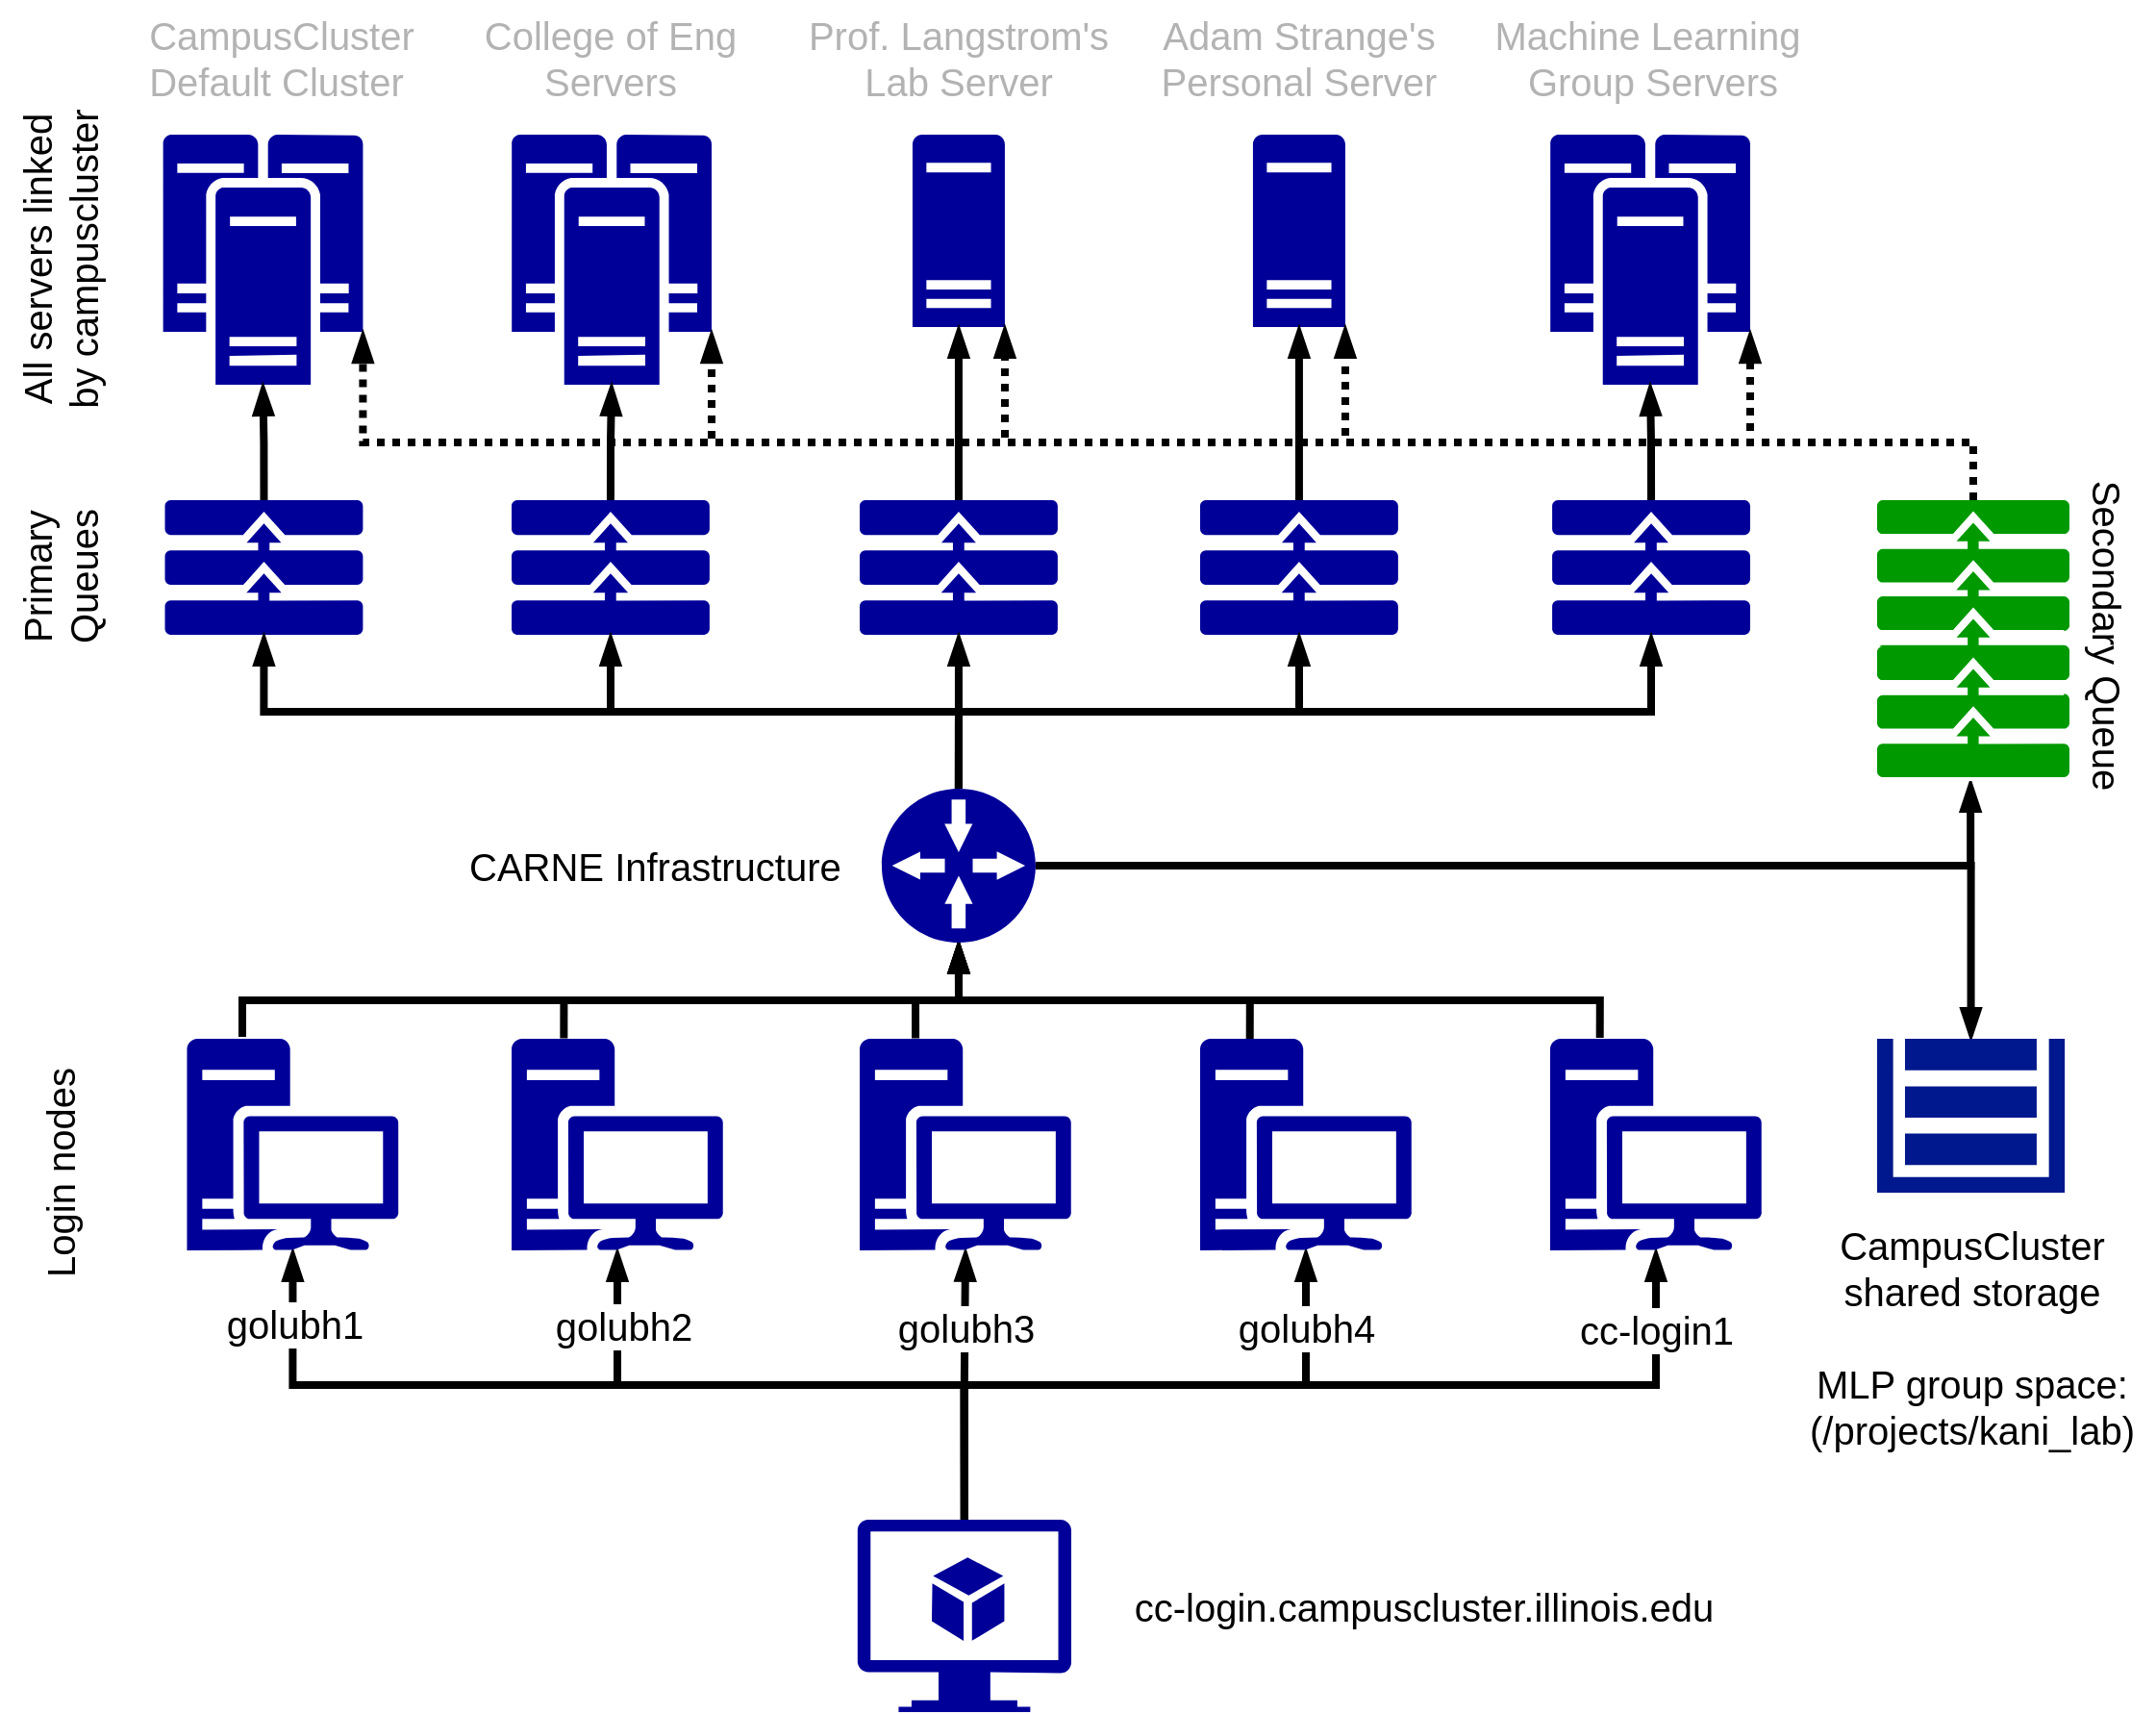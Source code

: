 <mxfile version="20.7.4" type="google"><diagram id="_UCwyLXfeCLtT_d3Sl8E" name="Page-1"><mxGraphModel grid="1" page="1" gridSize="10" guides="1" tooltips="1" connect="1" arrows="1" fold="1" pageScale="1" pageWidth="850" pageHeight="1100" math="0" shadow="0"><root><mxCell id="0"/><mxCell id="1" parent="0"/><mxCell id="HtMznIchCqW8O48vn1Z9-25" style="edgeStyle=orthogonalEdgeStyle;rounded=0;orthogonalLoop=1;jettySize=auto;html=1;exitX=0.5;exitY=0;exitDx=0;exitDy=0;exitPerimeter=0;entryX=0.5;entryY=1;entryDx=0;entryDy=0;entryPerimeter=0;strokeWidth=4;endArrow=blockThin;endFill=1;" edge="1" parent="1" source="HtMznIchCqW8O48vn1Z9-3" target="HtMznIchCqW8O48vn1Z9-17"><mxGeometry relative="1" as="geometry"/></mxCell><mxCell id="HtMznIchCqW8O48vn1Z9-31" value="golubh3" style="edgeLabel;html=1;align=center;verticalAlign=middle;resizable=0;points=[];fontSize=20;" connectable="0" vertex="1" parent="HtMznIchCqW8O48vn1Z9-25"><mxGeometry x="0.317" y="-2" relative="1" as="geometry"><mxPoint x="-2" y="-8" as="offset"/></mxGeometry></mxCell><mxCell id="HtMznIchCqW8O48vn1Z9-26" style="edgeStyle=orthogonalEdgeStyle;rounded=0;orthogonalLoop=1;jettySize=auto;html=1;exitX=0.5;exitY=0;exitDx=0;exitDy=0;exitPerimeter=0;entryX=0.5;entryY=1;entryDx=0;entryDy=0;entryPerimeter=0;strokeWidth=4;endArrow=blockThin;endFill=1;" edge="1" parent="1" source="HtMznIchCqW8O48vn1Z9-3" target="HtMznIchCqW8O48vn1Z9-16"><mxGeometry relative="1" as="geometry"/></mxCell><mxCell id="HtMznIchCqW8O48vn1Z9-33" value="golubh2" style="edgeLabel;html=1;align=center;verticalAlign=middle;resizable=0;points=[];fontSize=20;" connectable="0" vertex="1" parent="HtMznIchCqW8O48vn1Z9-26"><mxGeometry x="0.757" y="-3" relative="1" as="geometry"><mxPoint as="offset"/></mxGeometry></mxCell><mxCell id="HtMznIchCqW8O48vn1Z9-27" style="edgeStyle=orthogonalEdgeStyle;rounded=0;orthogonalLoop=1;jettySize=auto;html=1;exitX=0.5;exitY=0;exitDx=0;exitDy=0;exitPerimeter=0;entryX=0.5;entryY=1;entryDx=0;entryDy=0;entryPerimeter=0;strokeWidth=4;endArrow=blockThin;endFill=1;" edge="1" parent="1" source="HtMznIchCqW8O48vn1Z9-3" target="HtMznIchCqW8O48vn1Z9-15"><mxGeometry relative="1" as="geometry"/></mxCell><mxCell id="HtMznIchCqW8O48vn1Z9-32" value="golubh1" style="edgeLabel;html=1;align=center;verticalAlign=middle;resizable=0;points=[];fontSize=20;" connectable="0" vertex="1" parent="HtMznIchCqW8O48vn1Z9-27"><mxGeometry x="0.796" y="-1" relative="1" as="geometry"><mxPoint y="-12" as="offset"/></mxGeometry></mxCell><mxCell id="HtMznIchCqW8O48vn1Z9-28" style="edgeStyle=orthogonalEdgeStyle;rounded=0;orthogonalLoop=1;jettySize=auto;html=1;exitX=0.5;exitY=0;exitDx=0;exitDy=0;exitPerimeter=0;entryX=0.5;entryY=1;entryDx=0;entryDy=0;entryPerimeter=0;strokeWidth=4;endArrow=blockThin;endFill=1;" edge="1" parent="1" source="HtMznIchCqW8O48vn1Z9-3" target="HtMznIchCqW8O48vn1Z9-18"><mxGeometry relative="1" as="geometry"/></mxCell><mxCell id="HtMznIchCqW8O48vn1Z9-34" value="golubh4" style="edgeLabel;html=1;align=center;verticalAlign=middle;resizable=0;points=[];fontSize=20;" connectable="0" vertex="1" parent="HtMznIchCqW8O48vn1Z9-28"><mxGeometry x="0.772" y="-1" relative="1" as="geometry"><mxPoint x="-1" y="4" as="offset"/></mxGeometry></mxCell><mxCell id="HtMznIchCqW8O48vn1Z9-29" style="edgeStyle=orthogonalEdgeStyle;rounded=0;orthogonalLoop=1;jettySize=auto;html=1;exitX=0.5;exitY=0;exitDx=0;exitDy=0;exitPerimeter=0;entryX=0.5;entryY=1;entryDx=0;entryDy=0;entryPerimeter=0;strokeWidth=4;endArrow=blockThin;endFill=1;" edge="1" parent="1" source="HtMznIchCqW8O48vn1Z9-3" target="HtMznIchCqW8O48vn1Z9-19"><mxGeometry relative="1" as="geometry"/></mxCell><mxCell id="HtMznIchCqW8O48vn1Z9-35" value="cc-login1" style="edgeLabel;html=1;align=center;verticalAlign=middle;resizable=0;points=[];fontSize=20;" connectable="0" vertex="1" parent="HtMznIchCqW8O48vn1Z9-29"><mxGeometry x="0.836" relative="1" as="geometry"><mxPoint as="offset"/></mxGeometry></mxCell><mxCell id="HtMznIchCqW8O48vn1Z9-3" value="" style="sketch=0;aspect=fixed;pointerEvents=1;shadow=0;dashed=0;html=1;strokeColor=none;labelPosition=center;verticalLabelPosition=bottom;verticalAlign=top;align=center;fillColor=#000099;shape=mxgraph.azure.virtual_machine_feature" vertex="1" parent="1"><mxGeometry x="399.89" y="1000" width="111.11" height="100" as="geometry"/></mxCell><mxCell id="HtMznIchCqW8O48vn1Z9-4" value="" style="sketch=0;aspect=fixed;pointerEvents=1;shadow=0;dashed=0;html=1;strokeColor=none;labelPosition=center;verticalLabelPosition=bottom;verticalAlign=top;align=center;fillColor=#000099;shape=mxgraph.mscae.enterprise.cluster_server" vertex="1" parent="1"><mxGeometry x="38.71" y="280" width="104" height="130" as="geometry"/></mxCell><mxCell id="HtMznIchCqW8O48vn1Z9-5" value="" style="sketch=0;aspect=fixed;pointerEvents=1;shadow=0;dashed=0;html=1;strokeColor=none;labelPosition=center;verticalLabelPosition=bottom;verticalAlign=top;align=center;fillColor=#000099;shape=mxgraph.mscae.enterprise.server_generic" vertex="1" parent="1"><mxGeometry x="428.47" y="280" width="48" height="100" as="geometry"/></mxCell><mxCell id="HtMznIchCqW8O48vn1Z9-20" style="edgeStyle=orthogonalEdgeStyle;rounded=0;orthogonalLoop=1;jettySize=auto;html=1;exitX=0.5;exitY=0;exitDx=0;exitDy=0;exitPerimeter=0;entryX=0.5;entryY=1;entryDx=0;entryDy=0;entryPerimeter=0;strokeWidth=4;endArrow=blockThin;endFill=1;" edge="1" parent="1" source="HtMznIchCqW8O48vn1Z9-7" target="HtMznIchCqW8O48vn1Z9-4"><mxGeometry relative="1" as="geometry"/></mxCell><mxCell id="HtMznIchCqW8O48vn1Z9-7" value="" style="sketch=0;aspect=fixed;pointerEvents=1;shadow=0;dashed=0;html=1;strokeColor=none;labelPosition=center;verticalLabelPosition=bottom;verticalAlign=top;align=center;fillColor=#000099;shape=mxgraph.mscae.enterprise.protocol_stack" vertex="1" parent="1"><mxGeometry x="39.76" y="470" width="102.95" height="70" as="geometry"/></mxCell><mxCell id="HtMznIchCqW8O48vn1Z9-8" value="" style="sketch=0;aspect=fixed;pointerEvents=1;shadow=0;dashed=0;html=1;strokeColor=none;labelPosition=center;verticalLabelPosition=bottom;verticalAlign=top;align=center;fillColor=#000099;shape=mxgraph.mscae.enterprise.cluster_server" vertex="1" parent="1"><mxGeometry x="220" y="280" width="104" height="130" as="geometry"/></mxCell><mxCell id="HtMznIchCqW8O48vn1Z9-9" value="" style="sketch=0;aspect=fixed;pointerEvents=1;shadow=0;dashed=0;html=1;strokeColor=none;labelPosition=center;verticalLabelPosition=bottom;verticalAlign=top;align=center;fillColor=#000099;shape=mxgraph.mscae.enterprise.server_generic" vertex="1" parent="1"><mxGeometry x="605.47" y="280" width="48" height="100" as="geometry"/></mxCell><mxCell id="HtMznIchCqW8O48vn1Z9-10" value="" style="sketch=0;aspect=fixed;pointerEvents=1;shadow=0;dashed=0;html=1;strokeColor=none;labelPosition=center;verticalLabelPosition=bottom;verticalAlign=top;align=center;fillColor=#000099;shape=mxgraph.mscae.enterprise.cluster_server" vertex="1" parent="1"><mxGeometry x="760" y="280" width="104" height="130" as="geometry"/></mxCell><mxCell id="HtMznIchCqW8O48vn1Z9-21" style="edgeStyle=orthogonalEdgeStyle;rounded=0;orthogonalLoop=1;jettySize=auto;html=1;exitX=0.5;exitY=0;exitDx=0;exitDy=0;exitPerimeter=0;entryX=0.5;entryY=1;entryDx=0;entryDy=0;entryPerimeter=0;strokeWidth=4;endArrow=blockThin;endFill=1;" edge="1" parent="1" source="HtMznIchCqW8O48vn1Z9-11" target="HtMznIchCqW8O48vn1Z9-8"><mxGeometry relative="1" as="geometry"/></mxCell><mxCell id="HtMznIchCqW8O48vn1Z9-11" value="" style="sketch=0;aspect=fixed;pointerEvents=1;shadow=0;dashed=0;html=1;strokeColor=none;labelPosition=center;verticalLabelPosition=bottom;verticalAlign=top;align=center;fillColor=#000099;shape=mxgraph.mscae.enterprise.protocol_stack" vertex="1" parent="1"><mxGeometry x="220" y="470" width="102.95" height="70" as="geometry"/></mxCell><mxCell id="HtMznIchCqW8O48vn1Z9-22" style="edgeStyle=orthogonalEdgeStyle;rounded=0;orthogonalLoop=1;jettySize=auto;html=1;exitX=0.5;exitY=0;exitDx=0;exitDy=0;exitPerimeter=0;entryX=0.5;entryY=1;entryDx=0;entryDy=0;entryPerimeter=0;strokeWidth=4;endArrow=blockThin;endFill=1;" edge="1" parent="1" source="HtMznIchCqW8O48vn1Z9-12" target="HtMznIchCqW8O48vn1Z9-5"><mxGeometry relative="1" as="geometry"/></mxCell><mxCell id="HtMznIchCqW8O48vn1Z9-12" value="" style="sketch=0;aspect=fixed;pointerEvents=1;shadow=0;dashed=0;html=1;strokeColor=none;labelPosition=center;verticalLabelPosition=bottom;verticalAlign=top;align=center;fillColor=#000099;shape=mxgraph.mscae.enterprise.protocol_stack" vertex="1" parent="1"><mxGeometry x="401" y="470" width="102.95" height="70" as="geometry"/></mxCell><mxCell id="HtMznIchCqW8O48vn1Z9-23" style="edgeStyle=orthogonalEdgeStyle;rounded=0;orthogonalLoop=1;jettySize=auto;html=1;exitX=0.5;exitY=0;exitDx=0;exitDy=0;exitPerimeter=0;entryX=0.5;entryY=1;entryDx=0;entryDy=0;entryPerimeter=0;strokeWidth=4;endArrow=blockThin;endFill=1;" edge="1" parent="1" source="HtMznIchCqW8O48vn1Z9-13" target="HtMznIchCqW8O48vn1Z9-9"><mxGeometry relative="1" as="geometry"/></mxCell><mxCell id="HtMznIchCqW8O48vn1Z9-13" value="" style="sketch=0;aspect=fixed;pointerEvents=1;shadow=0;dashed=0;html=1;strokeColor=none;labelPosition=center;verticalLabelPosition=bottom;verticalAlign=top;align=center;fillColor=#000099;shape=mxgraph.mscae.enterprise.protocol_stack" vertex="1" parent="1"><mxGeometry x="578" y="470" width="102.95" height="70" as="geometry"/></mxCell><mxCell id="HtMznIchCqW8O48vn1Z9-24" style="edgeStyle=orthogonalEdgeStyle;rounded=0;orthogonalLoop=1;jettySize=auto;html=1;exitX=0.5;exitY=0;exitDx=0;exitDy=0;exitPerimeter=0;entryX=0.5;entryY=1;entryDx=0;entryDy=0;entryPerimeter=0;strokeWidth=4;endArrow=blockThin;endFill=1;" edge="1" parent="1" source="HtMznIchCqW8O48vn1Z9-14" target="HtMznIchCqW8O48vn1Z9-10"><mxGeometry relative="1" as="geometry"/></mxCell><mxCell id="HtMznIchCqW8O48vn1Z9-14" value="" style="sketch=0;aspect=fixed;pointerEvents=1;shadow=0;dashed=0;html=1;strokeColor=none;labelPosition=center;verticalLabelPosition=bottom;verticalAlign=top;align=center;fillColor=#000099;shape=mxgraph.mscae.enterprise.protocol_stack" vertex="1" parent="1"><mxGeometry x="761.05" y="470" width="102.95" height="70" as="geometry"/></mxCell><mxCell id="HtMznIchCqW8O48vn1Z9-41" style="edgeStyle=orthogonalEdgeStyle;rounded=0;orthogonalLoop=1;jettySize=auto;html=1;entryX=0.5;entryY=1;entryDx=0;entryDy=0;entryPerimeter=0;strokeWidth=4;fontSize=20;endArrow=blockThin;endFill=1;" edge="1" parent="1" target="HtMznIchCqW8O48vn1Z9-39"><mxGeometry relative="1" as="geometry"><mxPoint x="80" y="749" as="sourcePoint"/><Array as="points"><mxPoint x="80" y="730"/><mxPoint x="453" y="730"/></Array></mxGeometry></mxCell><mxCell id="HtMznIchCqW8O48vn1Z9-15" value="" style="sketch=0;aspect=fixed;pointerEvents=1;shadow=0;dashed=0;html=1;strokeColor=none;labelPosition=center;verticalLabelPosition=bottom;verticalAlign=top;align=center;fillColor=#000099;shape=mxgraph.mscae.enterprise.workstation_client" vertex="1" parent="1"><mxGeometry x="51.23" y="750" width="110" height="110" as="geometry"/></mxCell><mxCell id="HtMznIchCqW8O48vn1Z9-42" style="edgeStyle=orthogonalEdgeStyle;rounded=0;orthogonalLoop=1;jettySize=auto;html=1;exitX=0.247;exitY=-0.002;exitDx=0;exitDy=0;exitPerimeter=0;entryX=0.5;entryY=1;entryDx=0;entryDy=0;entryPerimeter=0;strokeWidth=4;fontSize=20;endArrow=blockThin;endFill=1;" edge="1" parent="1" source="HtMznIchCqW8O48vn1Z9-16" target="HtMznIchCqW8O48vn1Z9-39"><mxGeometry relative="1" as="geometry"><Array as="points"><mxPoint x="247" y="730"/><mxPoint x="453" y="730"/></Array></mxGeometry></mxCell><mxCell id="HtMznIchCqW8O48vn1Z9-16" value="" style="sketch=0;aspect=fixed;pointerEvents=1;shadow=0;dashed=0;html=1;strokeColor=none;labelPosition=center;verticalLabelPosition=bottom;verticalAlign=top;align=center;fillColor=#000099;shape=mxgraph.mscae.enterprise.workstation_client" vertex="1" parent="1"><mxGeometry x="220" y="750" width="110" height="110" as="geometry"/></mxCell><mxCell id="HtMznIchCqW8O48vn1Z9-43" style="edgeStyle=orthogonalEdgeStyle;rounded=0;orthogonalLoop=1;jettySize=auto;html=1;exitX=0.264;exitY=-0.002;exitDx=0;exitDy=0;exitPerimeter=0;entryX=0.5;entryY=1;entryDx=0;entryDy=0;entryPerimeter=0;strokeWidth=4;fontSize=20;endArrow=blockThin;endFill=1;" edge="1" parent="1" source="HtMznIchCqW8O48vn1Z9-17" target="HtMznIchCqW8O48vn1Z9-39"><mxGeometry relative="1" as="geometry"><Array as="points"><mxPoint x="430" y="730"/><mxPoint x="453" y="730"/></Array></mxGeometry></mxCell><mxCell id="HtMznIchCqW8O48vn1Z9-17" value="" style="sketch=0;aspect=fixed;pointerEvents=1;shadow=0;dashed=0;html=1;strokeColor=none;labelPosition=center;verticalLabelPosition=bottom;verticalAlign=top;align=center;fillColor=#000099;shape=mxgraph.mscae.enterprise.workstation_client" vertex="1" parent="1"><mxGeometry x="401" y="750" width="110" height="110" as="geometry"/></mxCell><mxCell id="HtMznIchCqW8O48vn1Z9-44" style="edgeStyle=orthogonalEdgeStyle;rounded=0;orthogonalLoop=1;jettySize=auto;html=1;exitX=0.235;exitY=0.003;exitDx=0;exitDy=0;exitPerimeter=0;entryX=0.5;entryY=1;entryDx=0;entryDy=0;entryPerimeter=0;strokeWidth=4;fontSize=20;endArrow=blockThin;endFill=1;" edge="1" parent="1" source="HtMznIchCqW8O48vn1Z9-18" target="HtMznIchCqW8O48vn1Z9-39"><mxGeometry relative="1" as="geometry"><Array as="points"><mxPoint x="604" y="730"/><mxPoint x="453" y="730"/></Array></mxGeometry></mxCell><mxCell id="HtMznIchCqW8O48vn1Z9-18" value="" style="sketch=0;aspect=fixed;pointerEvents=1;shadow=0;dashed=0;html=1;strokeColor=none;labelPosition=center;verticalLabelPosition=bottom;verticalAlign=top;align=center;fillColor=#000099;shape=mxgraph.mscae.enterprise.workstation_client" vertex="1" parent="1"><mxGeometry x="578" y="750" width="110" height="110" as="geometry"/></mxCell><mxCell id="HtMznIchCqW8O48vn1Z9-50" style="edgeStyle=orthogonalEdgeStyle;rounded=0;orthogonalLoop=1;jettySize=auto;html=1;exitX=0.235;exitY=-0.005;exitDx=0;exitDy=0;exitPerimeter=0;entryX=0.5;entryY=1;entryDx=0;entryDy=0;entryPerimeter=0;strokeWidth=4;fontSize=20;endArrow=blockThin;endFill=1;" edge="1" parent="1" source="HtMznIchCqW8O48vn1Z9-19" target="HtMznIchCqW8O48vn1Z9-39"><mxGeometry relative="1" as="geometry"><Array as="points"><mxPoint x="786" y="730"/><mxPoint x="453" y="730"/></Array></mxGeometry></mxCell><mxCell id="HtMznIchCqW8O48vn1Z9-19" value="" style="sketch=0;aspect=fixed;pointerEvents=1;shadow=0;dashed=0;html=1;strokeColor=none;labelPosition=center;verticalLabelPosition=bottom;verticalAlign=top;align=center;fillColor=#000099;shape=mxgraph.mscae.enterprise.workstation_client" vertex="1" parent="1"><mxGeometry x="760" y="750" width="110" height="110" as="geometry"/></mxCell><mxCell id="HtMznIchCqW8O48vn1Z9-30" value="&lt;font style=&quot;font-size: 20px;&quot;&gt;cc-login.campuscluster.illinois.edu&lt;/font&gt;" style="text;html=1;strokeColor=none;fillColor=none;align=center;verticalAlign=middle;whiteSpace=wrap;rounded=0;" vertex="1" parent="1"><mxGeometry x="492.47" y="1030" width="405" height="30" as="geometry"/></mxCell><mxCell id="HtMznIchCqW8O48vn1Z9-45" style="edgeStyle=orthogonalEdgeStyle;rounded=0;orthogonalLoop=1;jettySize=auto;html=1;exitX=0.5;exitY=0;exitDx=0;exitDy=0;exitPerimeter=0;entryX=0.5;entryY=1;entryDx=0;entryDy=0;entryPerimeter=0;strokeWidth=4;fontSize=20;endArrow=blockThin;endFill=1;" edge="1" parent="1" source="HtMznIchCqW8O48vn1Z9-39" target="HtMznIchCqW8O48vn1Z9-12"><mxGeometry relative="1" as="geometry"/></mxCell><mxCell id="HtMznIchCqW8O48vn1Z9-46" style="edgeStyle=orthogonalEdgeStyle;rounded=0;orthogonalLoop=1;jettySize=auto;html=1;exitX=0.5;exitY=0;exitDx=0;exitDy=0;exitPerimeter=0;entryX=0.5;entryY=1;entryDx=0;entryDy=0;entryPerimeter=0;strokeWidth=4;fontSize=20;endArrow=blockThin;endFill=1;" edge="1" parent="1" source="HtMznIchCqW8O48vn1Z9-39" target="HtMznIchCqW8O48vn1Z9-11"><mxGeometry relative="1" as="geometry"/></mxCell><mxCell id="HtMznIchCqW8O48vn1Z9-70" style="edgeStyle=orthogonalEdgeStyle;rounded=0;orthogonalLoop=1;jettySize=auto;html=1;exitX=1;exitY=0.5;exitDx=0;exitDy=0;exitPerimeter=0;entryX=0.5;entryY=1;entryDx=0;entryDy=0;strokeWidth=4;fontSize=20;endArrow=blockThin;endFill=1;" edge="1" parent="1" source="HtMznIchCqW8O48vn1Z9-39" target="HtMznIchCqW8O48vn1Z9-66"><mxGeometry relative="1" as="geometry"/></mxCell><mxCell id="HtMznIchCqW8O48vn1Z9-79" style="edgeStyle=orthogonalEdgeStyle;rounded=0;orthogonalLoop=1;jettySize=auto;html=1;exitX=1;exitY=0.5;exitDx=0;exitDy=0;exitPerimeter=0;entryX=0.5;entryY=0;entryDx=0;entryDy=0;entryPerimeter=0;strokeWidth=4;fontSize=20;fontColor=#000000;endArrow=blockThin;endFill=1;" edge="1" parent="1" source="HtMznIchCqW8O48vn1Z9-39" target="HtMznIchCqW8O48vn1Z9-78"><mxGeometry relative="1" as="geometry"/></mxCell><mxCell id="HtMznIchCqW8O48vn1Z9-39" value="" style="sketch=0;aspect=fixed;pointerEvents=1;shadow=0;dashed=0;html=1;strokeColor=none;labelPosition=center;verticalLabelPosition=bottom;verticalAlign=top;align=center;fillColor=#000099;shape=mxgraph.mscae.enterprise.gateway;fontSize=20;" vertex="1" parent="1"><mxGeometry x="412.47" y="620" width="80" height="80" as="geometry"/></mxCell><mxCell id="HtMznIchCqW8O48vn1Z9-48" style="edgeStyle=orthogonalEdgeStyle;rounded=0;orthogonalLoop=1;jettySize=auto;html=1;exitX=0.5;exitY=0;exitDx=0;exitDy=0;exitPerimeter=0;entryX=0.5;entryY=1;entryDx=0;entryDy=0;entryPerimeter=0;strokeWidth=4;fontSize=20;endArrow=blockThin;endFill=1;" edge="1" parent="1" source="HtMznIchCqW8O48vn1Z9-39" target="HtMznIchCqW8O48vn1Z9-13"><mxGeometry relative="1" as="geometry"/></mxCell><mxCell id="HtMznIchCqW8O48vn1Z9-49" style="edgeStyle=orthogonalEdgeStyle;rounded=0;orthogonalLoop=1;jettySize=auto;html=1;exitX=0.5;exitY=0;exitDx=0;exitDy=0;exitPerimeter=0;entryX=0.5;entryY=1;entryDx=0;entryDy=0;entryPerimeter=0;strokeWidth=4;fontSize=20;endArrow=blockThin;endFill=1;" edge="1" parent="1" source="HtMznIchCqW8O48vn1Z9-39" target="HtMznIchCqW8O48vn1Z9-14"><mxGeometry relative="1" as="geometry"/></mxCell><mxCell id="HtMznIchCqW8O48vn1Z9-47" style="edgeStyle=orthogonalEdgeStyle;rounded=0;orthogonalLoop=1;jettySize=auto;html=1;exitX=0.5;exitY=0;exitDx=0;exitDy=0;exitPerimeter=0;entryX=0.5;entryY=1;entryDx=0;entryDy=0;entryPerimeter=0;strokeWidth=4;fontSize=20;endArrow=blockThin;endFill=1;" edge="1" parent="1" source="HtMznIchCqW8O48vn1Z9-39" target="HtMznIchCqW8O48vn1Z9-7"><mxGeometry relative="1" as="geometry"/></mxCell><mxCell id="HtMznIchCqW8O48vn1Z9-51" value="CampusCluster&lt;br&gt;Default Cluster&amp;nbsp;&lt;br&gt;" style="text;html=1;align=center;verticalAlign=middle;resizable=0;points=[];autosize=1;strokeColor=none;fillColor=none;fontSize=20;fontColor=#B3B3B3;" vertex="1" parent="1"><mxGeometry x="20" y="210" width="160" height="60" as="geometry"/></mxCell><mxCell id="HtMznIchCqW8O48vn1Z9-52" value="College of Eng&lt;br&gt;Servers" style="text;html=1;align=center;verticalAlign=middle;resizable=0;points=[];autosize=1;strokeColor=none;fillColor=none;fontSize=20;fontColor=#B3B3B3;" vertex="1" parent="1"><mxGeometry x="196.48" y="210" width="150" height="60" as="geometry"/></mxCell><mxCell id="HtMznIchCqW8O48vn1Z9-53" value="Prof. Langstrom's&lt;br&gt;Lab Server" style="text;html=1;align=center;verticalAlign=middle;resizable=0;points=[];autosize=1;strokeColor=none;fillColor=none;fontSize=20;fontColor=#B3B3B3;" vertex="1" parent="1"><mxGeometry x="362.47" y="210" width="180" height="60" as="geometry"/></mxCell><mxCell id="HtMznIchCqW8O48vn1Z9-54" value="Machine Learning&amp;nbsp;&lt;br&gt;Group Servers" style="text;html=1;align=center;verticalAlign=middle;resizable=0;points=[];autosize=1;strokeColor=none;fillColor=none;fontSize=20;fontColor=#B3B3B3;" vertex="1" parent="1"><mxGeometry x="717.52" y="210" width="190" height="60" as="geometry"/></mxCell><mxCell id="HtMznIchCqW8O48vn1Z9-55" value="Adam Strange's&lt;br&gt;Personal Server" style="text;html=1;align=center;verticalAlign=middle;resizable=0;points=[];autosize=1;strokeColor=none;fillColor=none;fontSize=20;fontColor=#B3B3B3;" vertex="1" parent="1"><mxGeometry x="544.47" y="210" width="170" height="60" as="geometry"/></mxCell><mxCell id="HtMznIchCqW8O48vn1Z9-56" value="Primary &lt;br&gt;Queues" style="text;html=1;align=center;verticalAlign=middle;resizable=0;points=[];autosize=1;strokeColor=none;fillColor=none;fontSize=20;rotation=-90;" vertex="1" parent="1"><mxGeometry x="-60" y="480" width="90" height="60" as="geometry"/></mxCell><mxCell id="HtMznIchCqW8O48vn1Z9-57" value="All servers linked&lt;br&gt;by campuscluster" style="text;html=1;align=center;verticalAlign=middle;resizable=0;points=[];autosize=1;strokeColor=none;fillColor=none;fontSize=20;rotation=-90;" vertex="1" parent="1"><mxGeometry x="-105" y="315" width="180" height="60" as="geometry"/></mxCell><mxCell id="HtMznIchCqW8O48vn1Z9-61" value="" style="group" connectable="0" vertex="1" parent="1"><mxGeometry x="930" y="470" width="100" height="70" as="geometry"/></mxCell><mxCell id="HtMznIchCqW8O48vn1Z9-60" value="" style="rounded=0;whiteSpace=wrap;html=1;fontSize=20;fillColor=default;strokeColor=none;" vertex="1" parent="HtMznIchCqW8O48vn1Z9-61"><mxGeometry width="97.135" height="70" as="geometry"/></mxCell><mxCell id="HtMznIchCqW8O48vn1Z9-59" value="" style="sketch=0;aspect=fixed;pointerEvents=1;shadow=0;dashed=0;html=1;strokeColor=none;labelPosition=center;verticalLabelPosition=bottom;verticalAlign=top;align=center;fillColor=#009900;shape=mxgraph.mscae.enterprise.protocol_stack" vertex="1" parent="HtMznIchCqW8O48vn1Z9-61"><mxGeometry width="100.0" height="67.994" as="geometry"/></mxCell><mxCell id="HtMznIchCqW8O48vn1Z9-62" value="" style="group" connectable="0" vertex="1" parent="1"><mxGeometry x="930" y="520" width="100" height="70" as="geometry"/></mxCell><mxCell id="HtMznIchCqW8O48vn1Z9-63" value="" style="rounded=0;whiteSpace=wrap;html=1;fontSize=20;fillColor=default;strokeColor=none;" vertex="1" parent="HtMznIchCqW8O48vn1Z9-62"><mxGeometry width="97.135" height="70" as="geometry"/></mxCell><mxCell id="HtMznIchCqW8O48vn1Z9-64" value="" style="sketch=0;aspect=fixed;pointerEvents=1;shadow=0;dashed=0;html=1;strokeColor=none;labelPosition=center;verticalLabelPosition=bottom;verticalAlign=top;align=center;fillColor=#009900;shape=mxgraph.mscae.enterprise.protocol_stack" vertex="1" parent="HtMznIchCqW8O48vn1Z9-62"><mxGeometry width="100.0" height="67.994" as="geometry"/></mxCell><mxCell id="HtMznIchCqW8O48vn1Z9-65" value="" style="group" connectable="0" vertex="1" parent="1"><mxGeometry x="930" y="546" width="100" height="70" as="geometry"/></mxCell><mxCell id="HtMznIchCqW8O48vn1Z9-66" value="" style="rounded=0;whiteSpace=wrap;html=1;fontSize=20;fillColor=default;strokeColor=none;" vertex="1" parent="HtMznIchCqW8O48vn1Z9-65"><mxGeometry width="97.135" height="70" as="geometry"/></mxCell><mxCell id="HtMznIchCqW8O48vn1Z9-67" value="" style="sketch=0;aspect=fixed;pointerEvents=1;shadow=0;dashed=0;html=1;strokeColor=none;labelPosition=center;verticalLabelPosition=bottom;verticalAlign=top;align=center;fillColor=#009900;shape=mxgraph.mscae.enterprise.protocol_stack" vertex="1" parent="HtMznIchCqW8O48vn1Z9-65"><mxGeometry width="100.0" height="67.994" as="geometry"/></mxCell><mxCell id="HtMznIchCqW8O48vn1Z9-68" value="Secondary Queue" style="text;html=1;align=center;verticalAlign=middle;resizable=0;points=[];autosize=1;strokeColor=none;fillColor=none;fontSize=20;rotation=90;" vertex="1" parent="1"><mxGeometry x="960" y="520" width="180" height="40" as="geometry"/></mxCell><mxCell id="HtMznIchCqW8O48vn1Z9-71" style="edgeStyle=orthogonalEdgeStyle;rounded=0;orthogonalLoop=1;jettySize=auto;html=1;exitX=0.5;exitY=0;exitDx=0;exitDy=0;exitPerimeter=0;entryX=1;entryY=0.79;entryDx=0;entryDy=0;entryPerimeter=0;strokeWidth=4;fontSize=20;endArrow=blockThin;endFill=1;dashed=1;dashPattern=1 1;" edge="1" parent="1" source="HtMznIchCqW8O48vn1Z9-59" target="HtMznIchCqW8O48vn1Z9-10"><mxGeometry relative="1" as="geometry"><Array as="points"><mxPoint x="980" y="440"/><mxPoint x="864" y="440"/></Array></mxGeometry></mxCell><mxCell id="HtMznIchCqW8O48vn1Z9-72" style="edgeStyle=orthogonalEdgeStyle;rounded=0;orthogonalLoop=1;jettySize=auto;html=1;exitX=0.5;exitY=0;exitDx=0;exitDy=0;exitPerimeter=0;entryX=1;entryY=1;entryDx=0;entryDy=0;entryPerimeter=0;dashed=1;dashPattern=1 1;strokeWidth=4;fontSize=20;endArrow=blockThin;endFill=1;" edge="1" parent="1" source="HtMznIchCqW8O48vn1Z9-59" target="HtMznIchCqW8O48vn1Z9-9"><mxGeometry relative="1" as="geometry"><Array as="points"><mxPoint x="980" y="440"/><mxPoint x="653" y="440"/></Array></mxGeometry></mxCell><mxCell id="HtMznIchCqW8O48vn1Z9-73" style="edgeStyle=orthogonalEdgeStyle;rounded=0;orthogonalLoop=1;jettySize=auto;html=1;exitX=0.5;exitY=0;exitDx=0;exitDy=0;exitPerimeter=0;entryX=1;entryY=1;entryDx=0;entryDy=0;entryPerimeter=0;dashed=1;dashPattern=1 1;strokeWidth=4;fontSize=20;endArrow=blockThin;endFill=1;" edge="1" parent="1" source="HtMznIchCqW8O48vn1Z9-59" target="HtMznIchCqW8O48vn1Z9-5"><mxGeometry relative="1" as="geometry"><Array as="points"><mxPoint x="980" y="440"/><mxPoint x="477" y="440"/></Array></mxGeometry></mxCell><mxCell id="HtMznIchCqW8O48vn1Z9-74" style="edgeStyle=orthogonalEdgeStyle;rounded=0;orthogonalLoop=1;jettySize=auto;html=1;exitX=0.5;exitY=0;exitDx=0;exitDy=0;exitPerimeter=0;entryX=1;entryY=0.79;entryDx=0;entryDy=0;entryPerimeter=0;dashed=1;dashPattern=1 1;strokeWidth=4;fontSize=20;endArrow=blockThin;endFill=1;" edge="1" parent="1" source="HtMznIchCqW8O48vn1Z9-59" target="HtMznIchCqW8O48vn1Z9-8"><mxGeometry relative="1" as="geometry"><Array as="points"><mxPoint x="980" y="440"/><mxPoint x="324" y="440"/></Array></mxGeometry></mxCell><mxCell id="HtMznIchCqW8O48vn1Z9-75" style="edgeStyle=orthogonalEdgeStyle;rounded=0;orthogonalLoop=1;jettySize=auto;html=1;exitX=0.5;exitY=0;exitDx=0;exitDy=0;exitPerimeter=0;entryX=1;entryY=0.79;entryDx=0;entryDy=0;entryPerimeter=0;dashed=1;dashPattern=1 1;strokeWidth=4;fontSize=20;endArrow=blockThin;endFill=1;" edge="1" parent="1" source="HtMznIchCqW8O48vn1Z9-59" target="HtMznIchCqW8O48vn1Z9-4"><mxGeometry relative="1" as="geometry"><Array as="points"><mxPoint x="980" y="440"/><mxPoint x="143" y="440"/></Array></mxGeometry></mxCell><mxCell id="HtMznIchCqW8O48vn1Z9-76" value="CARNE Infrastructure" style="text;html=1;strokeColor=none;fillColor=none;align=left;verticalAlign=middle;whiteSpace=wrap;rounded=0;fontSize=20;fontColor=#000000;" vertex="1" parent="1"><mxGeometry x="196.48" y="627.5" width="240" height="65" as="geometry"/></mxCell><mxCell id="HtMznIchCqW8O48vn1Z9-77" value="Login nodes" style="text;html=1;align=center;verticalAlign=middle;resizable=0;points=[];autosize=1;strokeColor=none;fillColor=none;fontSize=20;rotation=-90;" vertex="1" parent="1"><mxGeometry x="-80" y="800" width="130" height="40" as="geometry"/></mxCell><mxCell id="HtMznIchCqW8O48vn1Z9-78" value="" style="sketch=0;aspect=fixed;pointerEvents=1;shadow=0;dashed=0;html=1;strokeColor=none;labelPosition=center;verticalLabelPosition=bottom;verticalAlign=top;align=center;fillColor=#00188D;shape=mxgraph.mscae.enterprise.storage;fontSize=20;fontColor=#000000;" vertex="1" parent="1"><mxGeometry x="930" y="750" width="97.56" height="80" as="geometry"/></mxCell><mxCell id="HtMznIchCqW8O48vn1Z9-80" value="CampusCluster&lt;br&gt;shared storage&lt;br&gt;&lt;br&gt;MLP group space:&lt;br&gt;(/projects/kani_lab)" style="text;html=1;align=center;verticalAlign=middle;resizable=0;points=[];autosize=1;strokeColor=none;fillColor=none;fontSize=20;fontColor=#000000;" vertex="1" parent="1"><mxGeometry x="883.78" y="840" width="190" height="130" as="geometry"/></mxCell></root></mxGraphModel></diagram></mxfile>